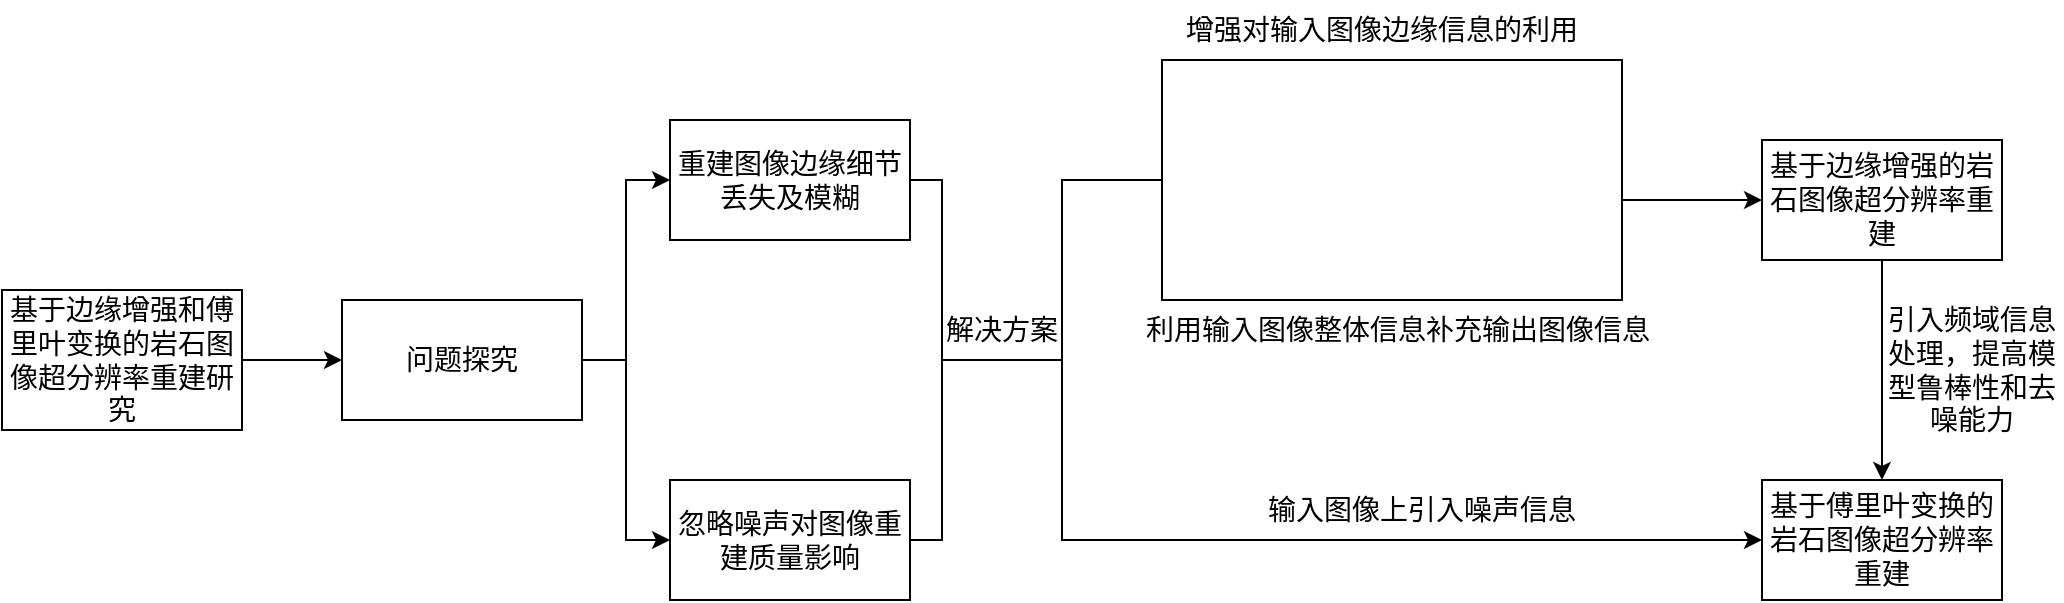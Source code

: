 <mxfile version="26.0.16">
  <diagram name="第 1 页" id="sJGfF3w_EI-7Kh9kSfJ_">
    <mxGraphModel dx="1050" dy="522" grid="1" gridSize="10" guides="1" tooltips="1" connect="1" arrows="1" fold="1" page="1" pageScale="1" pageWidth="827" pageHeight="1169" math="0" shadow="0">
      <root>
        <mxCell id="0" />
        <mxCell id="1" parent="0" />
        <mxCell id="Pzuw5AjSpCH_m8jwj5JO-1" value="" style="edgeStyle=orthogonalEdgeStyle;rounded=0;orthogonalLoop=1;jettySize=auto;fontStyle=0;labelBackgroundColor=none;" edge="1" parent="1" source="Pzuw5AjSpCH_m8jwj5JO-2" target="Pzuw5AjSpCH_m8jwj5JO-5">
          <mxGeometry relative="1" as="geometry" />
        </mxCell>
        <mxCell id="Pzuw5AjSpCH_m8jwj5JO-2" value="基于边缘增强和傅里叶变换的岩石图像超分辨率重建研究" style="rounded=0;whiteSpace=wrap;fontStyle=0;fontSize=14;labelBackgroundColor=none;" vertex="1" parent="1">
          <mxGeometry x="570" y="275" width="120" height="70" as="geometry" />
        </mxCell>
        <mxCell id="Pzuw5AjSpCH_m8jwj5JO-3" value="" style="edgeStyle=orthogonalEdgeStyle;rounded=0;orthogonalLoop=1;jettySize=auto;entryX=0;entryY=0.5;entryDx=0;entryDy=0;fontStyle=0;labelBackgroundColor=none;" edge="1" parent="1" source="Pzuw5AjSpCH_m8jwj5JO-5" target="Pzuw5AjSpCH_m8jwj5JO-7">
          <mxGeometry relative="1" as="geometry" />
        </mxCell>
        <mxCell id="Pzuw5AjSpCH_m8jwj5JO-4" value="" style="edgeStyle=orthogonalEdgeStyle;rounded=0;orthogonalLoop=1;jettySize=auto;exitX=1;exitY=0.5;exitDx=0;exitDy=0;entryX=0;entryY=0.5;entryDx=0;entryDy=0;fontStyle=0;labelBackgroundColor=none;" edge="1" parent="1" source="Pzuw5AjSpCH_m8jwj5JO-5" target="Pzuw5AjSpCH_m8jwj5JO-9">
          <mxGeometry relative="1" as="geometry" />
        </mxCell>
        <mxCell id="Pzuw5AjSpCH_m8jwj5JO-5" value="问题探究" style="whiteSpace=wrap;rounded=0;strokeColor=#000000;fontStyle=0;fontSize=14;labelBackgroundColor=none;" vertex="1" parent="1">
          <mxGeometry x="740" y="280" width="120" height="60" as="geometry" />
        </mxCell>
        <mxCell id="Pzuw5AjSpCH_m8jwj5JO-6" value="" style="edgeStyle=orthogonalEdgeStyle;rounded=0;orthogonalLoop=1;jettySize=auto;entryX=0;entryY=0.5;entryDx=0;entryDy=0;fontStyle=0;labelBackgroundColor=none;" edge="1" parent="1" source="Pzuw5AjSpCH_m8jwj5JO-7" target="Pzuw5AjSpCH_m8jwj5JO-11">
          <mxGeometry relative="1" as="geometry">
            <Array as="points">
              <mxPoint x="1040" y="220" />
              <mxPoint x="1040" y="310" />
              <mxPoint x="1100" y="310" />
              <mxPoint x="1100" y="220" />
              <mxPoint x="1150" y="220" />
              <mxPoint x="1150" y="160" />
              <mxPoint x="1380" y="160" />
              <mxPoint x="1380" y="230" />
            </Array>
            <mxPoint x="1440" y="230" as="targetPoint" />
          </mxGeometry>
        </mxCell>
        <mxCell id="Pzuw5AjSpCH_m8jwj5JO-7" value="重建图像边缘细节丢失及模糊" style="rounded=0;whiteSpace=wrap;fontStyle=0;fontSize=14;labelBackgroundColor=none;" vertex="1" parent="1">
          <mxGeometry x="904" y="190" width="120" height="60" as="geometry" />
        </mxCell>
        <mxCell id="Pzuw5AjSpCH_m8jwj5JO-8" value="" style="edgeStyle=orthogonalEdgeStyle;rounded=0;orthogonalLoop=1;jettySize=auto;entryX=0;entryY=0.5;entryDx=0;entryDy=0;fontStyle=0;labelBackgroundColor=none;" edge="1" parent="1" source="Pzuw5AjSpCH_m8jwj5JO-9" target="Pzuw5AjSpCH_m8jwj5JO-12">
          <mxGeometry relative="1" as="geometry">
            <Array as="points">
              <mxPoint x="1040" y="400" />
              <mxPoint x="1040" y="310" />
              <mxPoint x="1100" y="310" />
              <mxPoint x="1100" y="400" />
            </Array>
          </mxGeometry>
        </mxCell>
        <mxCell id="Pzuw5AjSpCH_m8jwj5JO-9" value="忽略噪声对图像重建质量影响" style="rounded=0;whiteSpace=wrap;fontStyle=0;fontSize=14;labelBackgroundColor=none;" vertex="1" parent="1">
          <mxGeometry x="904" y="370" width="120" height="60" as="geometry" />
        </mxCell>
        <mxCell id="Pzuw5AjSpCH_m8jwj5JO-10" value="" style="edgeStyle=orthogonalEdgeStyle;rounded=0;orthogonalLoop=1;jettySize=auto;entryX=0.5;entryY=0;entryDx=0;entryDy=0;fontStyle=0;labelBackgroundColor=none;" edge="1" parent="1" source="Pzuw5AjSpCH_m8jwj5JO-11" target="Pzuw5AjSpCH_m8jwj5JO-12">
          <mxGeometry relative="1" as="geometry" />
        </mxCell>
        <mxCell id="Pzuw5AjSpCH_m8jwj5JO-11" value="基于边缘增强的岩石图像超分辨率重建" style="rounded=0;whiteSpace=wrap;fontStyle=0;fontSize=14;labelBackgroundColor=none;" vertex="1" parent="1">
          <mxGeometry x="1450" y="200" width="120" height="60" as="geometry" />
        </mxCell>
        <mxCell id="Pzuw5AjSpCH_m8jwj5JO-12" value="基于傅里叶变换的岩石图像超分辨率重建" style="rounded=0;whiteSpace=wrap;fontStyle=0;fontSize=14;labelBackgroundColor=none;" vertex="1" parent="1">
          <mxGeometry x="1450" y="370" width="120" height="60" as="geometry" />
        </mxCell>
        <mxCell id="Pzuw5AjSpCH_m8jwj5JO-13" value="解决方案" style="text;whiteSpace=wrap;fontStyle=0;fontSize=14;labelBackgroundColor=none;" vertex="1" parent="1">
          <mxGeometry x="1039.995" y="280.005" width="84" height="39" as="geometry" />
        </mxCell>
        <mxCell id="Pzuw5AjSpCH_m8jwj5JO-14" value="增强对输入图像边缘信息的利用" style="text;whiteSpace=wrap;fontStyle=0;fontSize=14;labelBackgroundColor=none;" vertex="1" parent="1">
          <mxGeometry x="1160" y="130" width="210" height="30" as="geometry" />
        </mxCell>
        <mxCell id="Pzuw5AjSpCH_m8jwj5JO-21" value="" style="endArrow=none;rounded=0;fontStyle=0;labelBackgroundColor=none;" edge="1" parent="1">
          <mxGeometry width="50" height="50" relative="1" as="geometry">
            <mxPoint x="1150" y="220" as="sourcePoint" />
            <mxPoint x="1380" y="230" as="targetPoint" />
            <Array as="points">
              <mxPoint x="1150" y="280" />
              <mxPoint x="1270" y="280" />
              <mxPoint x="1380" y="280" />
            </Array>
          </mxGeometry>
        </mxCell>
        <mxCell id="Pzuw5AjSpCH_m8jwj5JO-22" value="利用输入图像整体信息补充输出图像信息" style="text;whiteSpace=wrap;fontStyle=0;fontSize=14;labelBackgroundColor=none;" vertex="1" parent="1">
          <mxGeometry x="1140" y="280" width="270" height="30" as="geometry" />
        </mxCell>
        <mxCell id="Pzuw5AjSpCH_m8jwj5JO-23" value="输入图像上引入噪声信息" style="text;align=center;verticalAlign=middle;whiteSpace=wrap;rounded=0;fontStyle=0;fontSize=14;labelBackgroundColor=none;" vertex="1" parent="1">
          <mxGeometry x="1200" y="370" width="159.5" height="30" as="geometry" />
        </mxCell>
        <mxCell id="Pzuw5AjSpCH_m8jwj5JO-24" value="引入频域信息处理，提高模型鲁棒性和去噪能力" style="text;align=center;verticalAlign=middle;whiteSpace=wrap;rounded=0;fontStyle=0;fontSize=14;labelBackgroundColor=none;" vertex="1" parent="1">
          <mxGeometry x="1510" y="280" width="90" height="70" as="geometry" />
        </mxCell>
      </root>
    </mxGraphModel>
  </diagram>
</mxfile>
